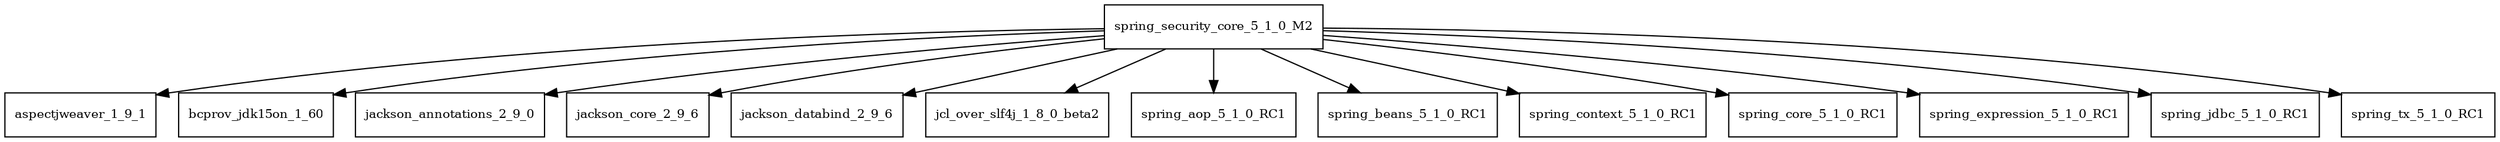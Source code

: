 digraph spring_security_core_5_1_0_M2_dependencies {
  node [shape = box, fontsize=10.0];
  spring_security_core_5_1_0_M2 -> aspectjweaver_1_9_1;
  spring_security_core_5_1_0_M2 -> bcprov_jdk15on_1_60;
  spring_security_core_5_1_0_M2 -> jackson_annotations_2_9_0;
  spring_security_core_5_1_0_M2 -> jackson_core_2_9_6;
  spring_security_core_5_1_0_M2 -> jackson_databind_2_9_6;
  spring_security_core_5_1_0_M2 -> jcl_over_slf4j_1_8_0_beta2;
  spring_security_core_5_1_0_M2 -> spring_aop_5_1_0_RC1;
  spring_security_core_5_1_0_M2 -> spring_beans_5_1_0_RC1;
  spring_security_core_5_1_0_M2 -> spring_context_5_1_0_RC1;
  spring_security_core_5_1_0_M2 -> spring_core_5_1_0_RC1;
  spring_security_core_5_1_0_M2 -> spring_expression_5_1_0_RC1;
  spring_security_core_5_1_0_M2 -> spring_jdbc_5_1_0_RC1;
  spring_security_core_5_1_0_M2 -> spring_tx_5_1_0_RC1;
}
